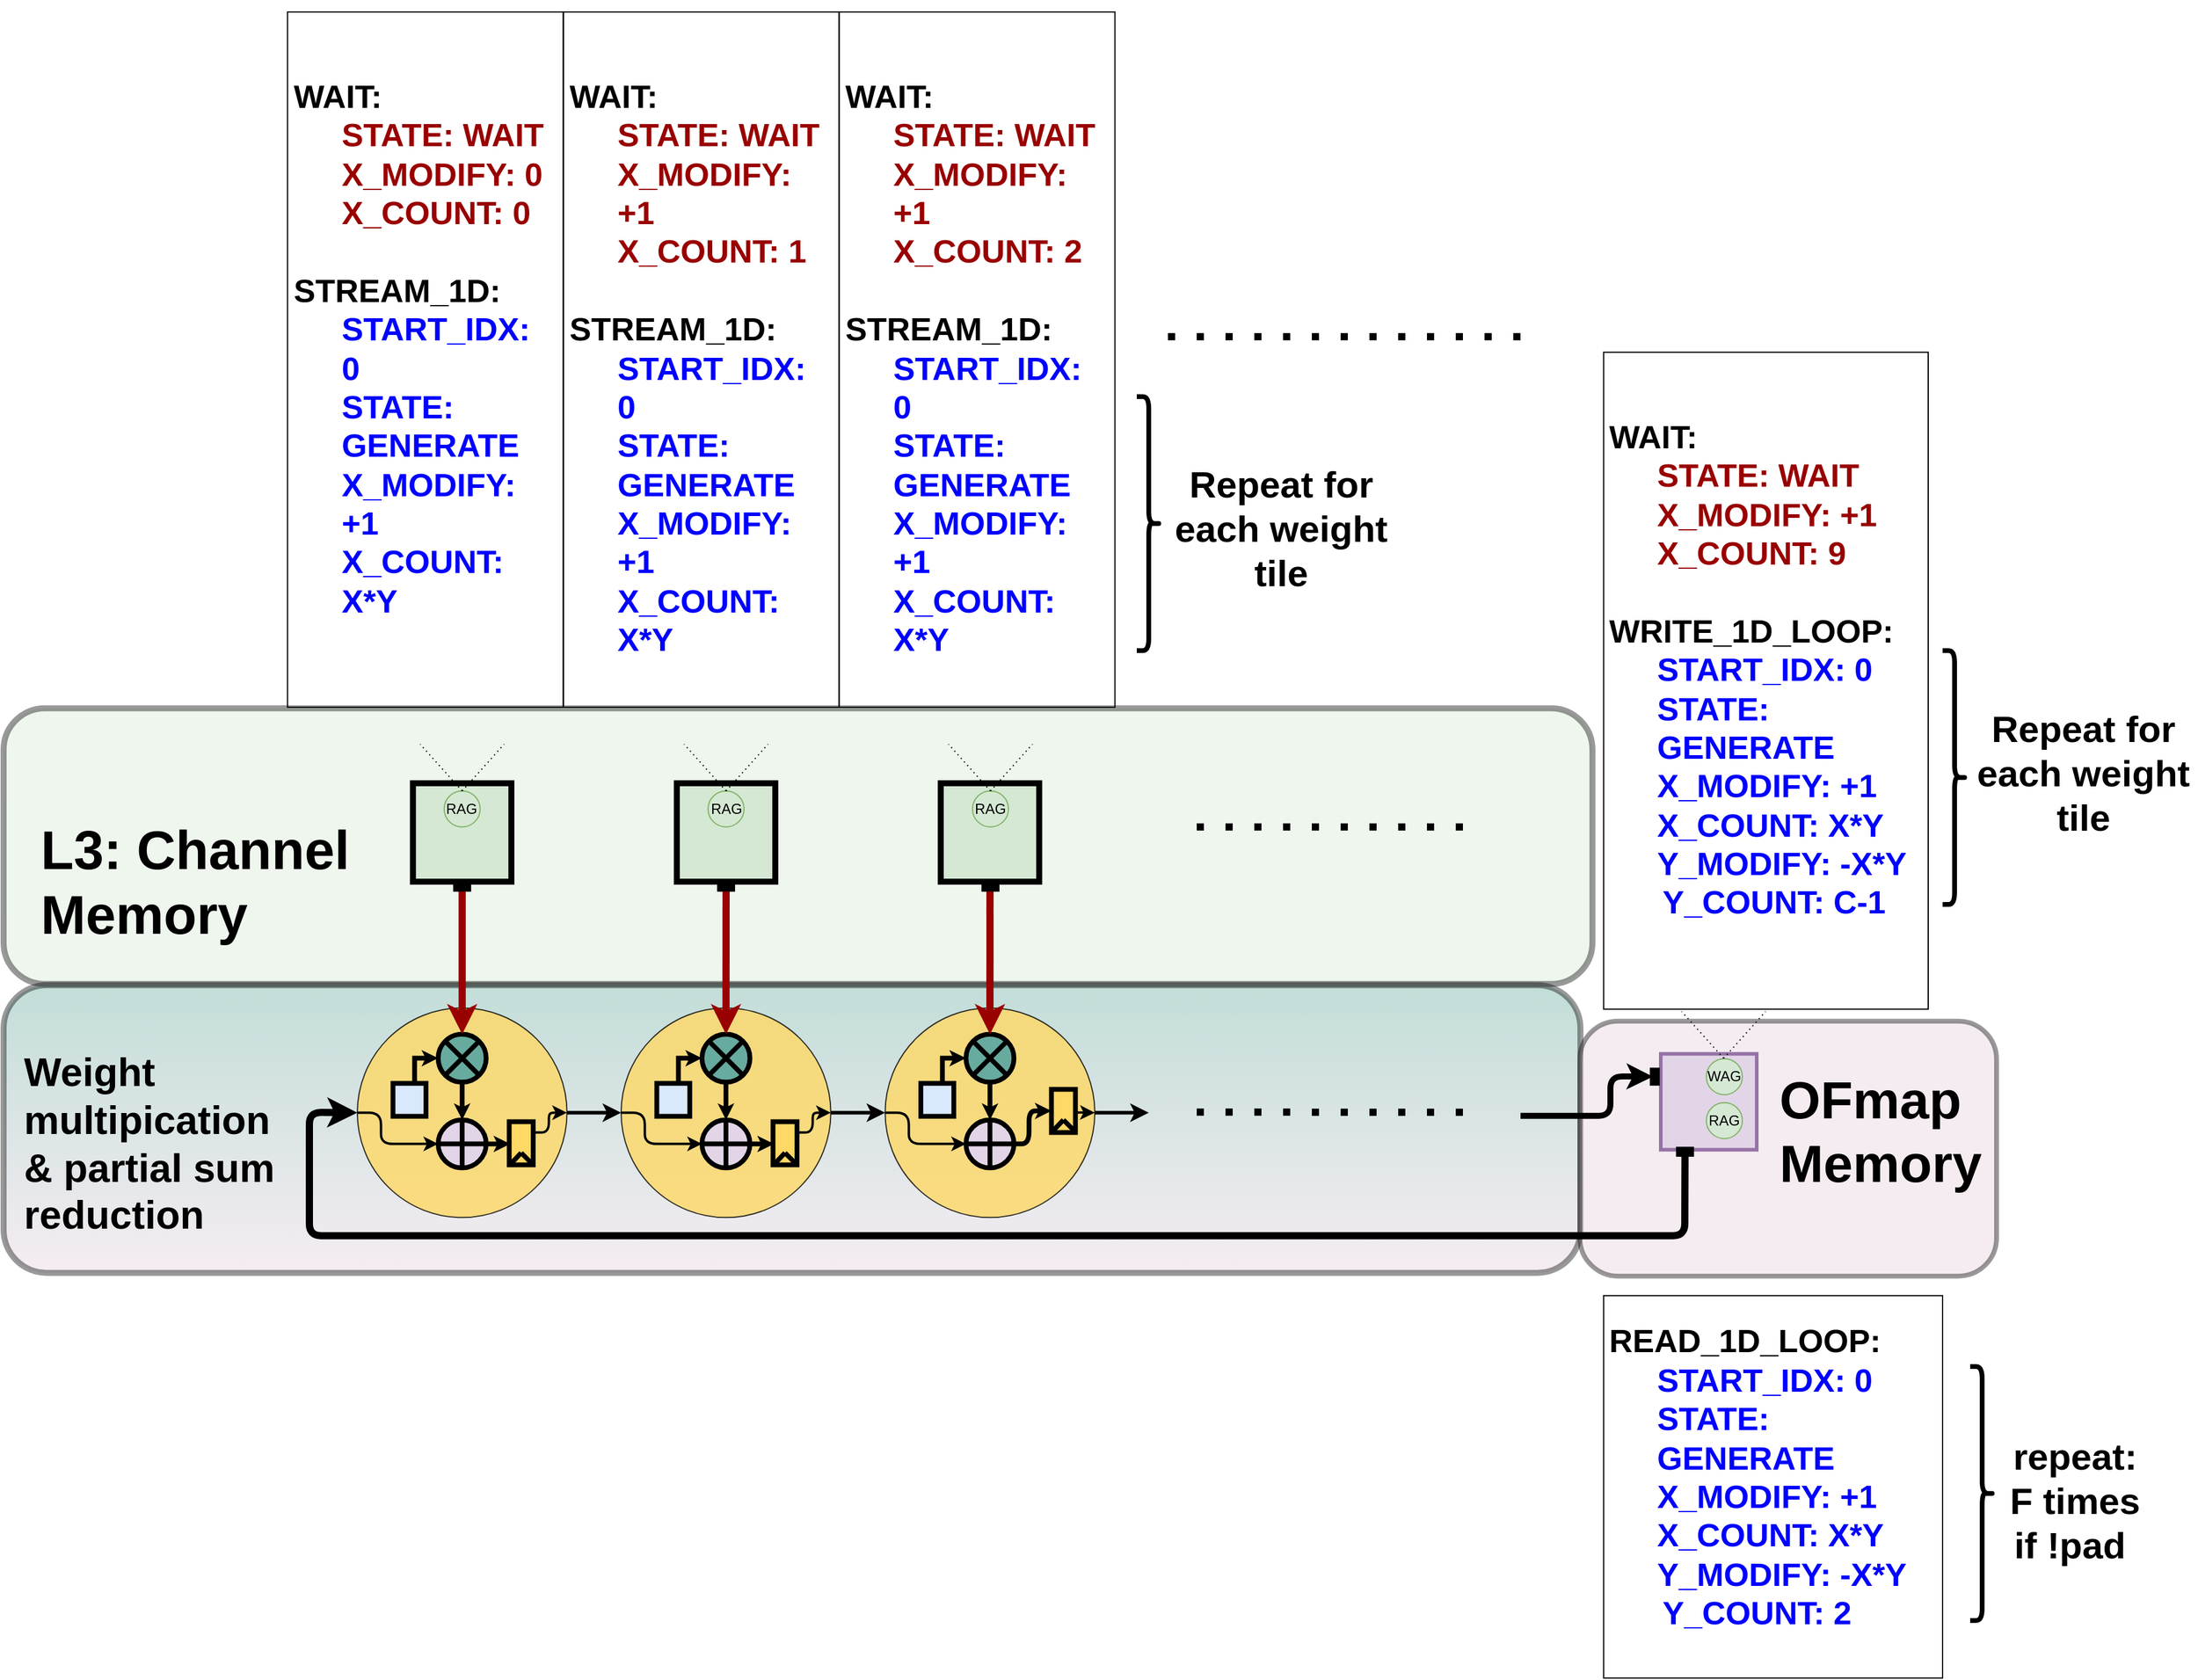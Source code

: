 <mxfile>
    <diagram id="Q9lgVFQ91r3VEU0-MLSn" name="Page-1">
        <mxGraphModel dx="14222" dy="4464" grid="1" gridSize="10" guides="1" tooltips="1" connect="1" arrows="1" fold="1" page="1" pageScale="1" pageWidth="850" pageHeight="1100" math="0" shadow="0">
            <root>
                <mxCell id="0"/>
                <mxCell id="1" parent="0"/>
                <mxCell id="2" value="&lt;br style=&quot;font-size: 27px&quot;&gt;&lt;br style=&quot;font-size: 27px&quot;&gt;WAIT:&lt;br style=&quot;font-size: 27px&quot;&gt;&lt;blockquote style=&quot;margin: 0px 0px 0px 40px ; border: none ; padding: 0px ; font-size: 27px&quot;&gt;&lt;font color=&quot;#990000&quot;&gt;&lt;font style=&quot;font-size: 27px&quot;&gt;STATE:&amp;nbsp;&lt;/font&gt;&lt;span style=&quot;font-size: 27px&quot;&gt;WAIT&lt;/span&gt;&lt;font style=&quot;font-size: 27px&quot;&gt;&lt;br style=&quot;font-size: 27px&quot;&gt;X_MODIFY: +1&lt;br style=&quot;font-size: 27px&quot;&gt;X_COUNT: 9&lt;/font&gt;&lt;/font&gt;&lt;/blockquote&gt;&lt;br style=&quot;font-size: 27px&quot;&gt;WRITE_1D_LOOP:&lt;br style=&quot;font-size: 27px&quot;&gt;&#9;&lt;blockquote style=&quot;margin: 0px 0px 0px 40px ; border: none ; padding: 0px ; font-size: 27px&quot;&gt;&lt;font color=&quot;#0000ff&quot; style=&quot;font-size: 27px&quot;&gt;START_IDX: 0&lt;br style=&quot;font-size: 27px&quot;&gt;STATE: GENERATE&lt;br style=&quot;font-size: 27px&quot;&gt;X_MODIFY: +1&lt;br style=&quot;font-size: 27px&quot;&gt;X_COUNT: X*Y&lt;/font&gt;&lt;/blockquote&gt;&lt;blockquote style=&quot;margin: 0px 0px 0px 40px ; border: none ; padding: 0px ; font-size: 27px&quot;&gt;&lt;span style=&quot;color: rgb(0 , 0 , 255) ; font-size: 27px&quot;&gt;Y_MODIFY: -X*Y&lt;/span&gt;&lt;/blockquote&gt;&lt;span style=&quot;color: rgb(0 , 0 , 255) ; font-size: 27px&quot;&gt;&amp;nbsp; &amp;nbsp; &amp;nbsp; Y_COUNT: C-1&lt;/span&gt;&lt;font color=&quot;#0000ff&quot; style=&quot;font-size: 27px&quot;&gt;&lt;br style=&quot;font-size: 27px&quot;&gt;&lt;/font&gt;&lt;span style=&quot;font-size: 27px&quot;&gt;&#9;&lt;/span&gt;" style="text;html=1;strokeColor=default;fillColor=none;spacing=5;spacingTop=-20;whiteSpace=wrap;overflow=hidden;rounded=0;sketch=0;fontSize=27;fontStyle=1" parent="1" vertex="1">
                    <mxGeometry x="-10455.68" y="-2086.15" width="270.68" height="548" as="geometry"/>
                </mxCell>
                <mxCell id="3" value="" style="shape=curlyBracket;whiteSpace=wrap;html=1;rounded=1;flipH=1;sketch=0;strokeColor=default;fillColor=#FFD966;fontSize=25;strokeWidth=4;" parent="1" vertex="1">
                    <mxGeometry x="-10845" y="-2049.15" width="20" height="211.84" as="geometry"/>
                </mxCell>
                <mxCell id="4" value="Repeat for each weight tile" style="text;html=1;strokeColor=none;fillColor=none;align=center;verticalAlign=middle;whiteSpace=wrap;rounded=0;sketch=0;fontSize=31;fontStyle=1" parent="1" vertex="1">
                    <mxGeometry x="-10819" y="-1947.31" width="189" height="17.31" as="geometry"/>
                </mxCell>
                <mxCell id="5" value="" style="rounded=1;whiteSpace=wrap;html=1;fillColor=#d5e8d4;opacity=40;strokeColor=#000000;glass=0;strokeWidth=5;" parent="1" vertex="1">
                    <mxGeometry x="-11790" y="-1789.15" width="1325" height="230" as="geometry"/>
                </mxCell>
                <mxCell id="6" value="" style="rounded=1;whiteSpace=wrap;html=1;fillColor=#67AB9F;opacity=40;strokeColor=#000000;glass=0;strokeWidth=5;gradientColor=#E6D0DE;gradientDirection=south;" parent="1" vertex="1">
                    <mxGeometry x="-11790" y="-1558.15" width="1315" height="240" as="geometry"/>
                </mxCell>
                <mxCell id="7" value="" style="whiteSpace=wrap;html=1;aspect=fixed;fillColor=#d5e8d4;strokeColor=#000000;strokeWidth=5;" parent="1" vertex="1">
                    <mxGeometry x="-11448.65" y="-1726.59" width="82.11" height="82.11" as="geometry"/>
                </mxCell>
                <mxCell id="8" value="L3: Channel Memory" style="text;html=1;strokeColor=none;fillColor=none;align=left;verticalAlign=middle;whiteSpace=wrap;rounded=0;glass=0;fontSize=45;strokeWidth=5;fontStyle=1" parent="1" vertex="1">
                    <mxGeometry x="-11761.24" y="-1739.15" width="270" height="190" as="geometry"/>
                </mxCell>
                <mxCell id="9" value="&lt;font style=&quot;font-size: 33px;&quot;&gt;Weight multipication &amp;amp;&amp;nbsp;partial sum reduction&lt;/font&gt;" style="text;html=1;strokeColor=none;fillColor=none;align=left;verticalAlign=middle;whiteSpace=wrap;rounded=0;glass=0;fontSize=33;strokeWidth=5;fontStyle=1" parent="1" vertex="1">
                    <mxGeometry x="-11775" y="-1490.84" width="243.49" height="130" as="geometry"/>
                </mxCell>
                <mxCell id="10" value="" style="rounded=1;whiteSpace=wrap;html=1;fillColor=#E6D0DE;opacity=40;strokeColor=#000000;glass=0;strokeWidth=4;rotation=90;" parent="1" vertex="1">
                    <mxGeometry x="-10408.14" y="-1595.53" width="212.8" height="347.5" as="geometry"/>
                </mxCell>
                <mxCell id="11" value="" style="whiteSpace=wrap;html=1;aspect=fixed;fillColor=#e1d5e7;strokeColor=#9673a6;strokeWidth=3;rotation=90;fontSize=17;horizontal=0;fontStyle=1" parent="1" vertex="1">
                    <mxGeometry x="-10408" y="-1500.84" width="80" height="80" as="geometry"/>
                </mxCell>
                <mxCell id="12" value="OFmap Memory" style="text;html=1;strokeColor=none;fillColor=none;align=left;verticalAlign=middle;whiteSpace=wrap;rounded=0;glass=0;fontSize=44;strokeWidth=5;fontStyle=1" parent="1" vertex="1">
                    <mxGeometry x="-10311" y="-1500.84" width="180" height="130" as="geometry"/>
                </mxCell>
                <mxCell id="13" value="" style="group" parent="1" vertex="1" connectable="0">
                    <mxGeometry x="-11495" y="-1539.15" width="615.0" height="174.83" as="geometry"/>
                </mxCell>
                <mxCell id="14" value="" style="ellipse;whiteSpace=wrap;html=1;aspect=fixed;fontSize=30;strokeColor=#000000;fillColor=#FFD966;opacity=80;" parent="13" vertex="1">
                    <mxGeometry width="174.83" height="174.83" as="geometry"/>
                </mxCell>
                <mxCell id="15" value="" style="ellipse;whiteSpace=wrap;html=1;aspect=fixed;fillColor=#67AB9F;strokeWidth=4;strokeColor=#000000;" parent="13" vertex="1">
                    <mxGeometry x="67.41" y="21.91" width="40" height="40" as="geometry"/>
                </mxCell>
                <mxCell id="16" value="" style="endArrow=none;html=1;rounded=0;strokeColor=#000000;strokeWidth=4;exitX=0;exitY=0;exitDx=0;exitDy=0;entryX=1;entryY=1;entryDx=0;entryDy=0;" parent="13" source="15" target="15" edge="1">
                    <mxGeometry width="50" height="50" relative="1" as="geometry">
                        <mxPoint x="72.41" y="53.66" as="sourcePoint"/>
                        <mxPoint x="97.41" y="22.41" as="targetPoint"/>
                    </mxGeometry>
                </mxCell>
                <mxCell id="17" value="" style="endArrow=none;html=1;rounded=0;strokeColor=#000000;strokeWidth=4;exitX=0;exitY=1;exitDx=0;exitDy=0;entryX=1;entryY=0;entryDx=0;entryDy=0;" parent="13" source="15" target="15" edge="1">
                    <mxGeometry width="50" height="50" relative="1" as="geometry">
                        <mxPoint x="28.268" y="-1.518" as="sourcePoint"/>
                        <mxPoint x="56.721" y="33.623" as="targetPoint"/>
                    </mxGeometry>
                </mxCell>
                <mxCell id="18" style="edgeStyle=orthogonalEdgeStyle;rounded=0;jumpStyle=none;jumpSize=6;orthogonalLoop=1;jettySize=auto;html=1;entryX=0;entryY=0.5;entryDx=0;entryDy=0;startArrow=none;startFill=0;endArrow=classic;endFill=1;startSize=1;endSize=1;strokeColor=#000000;strokeWidth=4;" parent="13" source="19" target="15" edge="1">
                    <mxGeometry relative="1" as="geometry">
                        <Array as="points">
                            <mxPoint x="47.74" y="42.41"/>
                        </Array>
                    </mxGeometry>
                </mxCell>
                <mxCell id="19" value="" style="whiteSpace=wrap;html=1;aspect=fixed;fillColor=#dae8fc;strokeColor=#000000;strokeWidth=4;" parent="13" vertex="1">
                    <mxGeometry x="29.74" y="62.91" width="27.5" height="27.5" as="geometry"/>
                </mxCell>
                <mxCell id="20" value="" style="ellipse;whiteSpace=wrap;html=1;aspect=fixed;fillColor=#e1d5e7;strokeColor=#000000;strokeWidth=4;" parent="13" vertex="1">
                    <mxGeometry x="67.41" y="93.41" width="40" height="40" as="geometry"/>
                </mxCell>
                <mxCell id="21" value="" style="endArrow=none;html=1;rounded=0;strokeColor=#000000;entryX=0.5;entryY=0;entryDx=0;entryDy=0;exitX=0.5;exitY=1;exitDx=0;exitDy=0;strokeWidth=4;" parent="13" source="20" target="20" edge="1">
                    <mxGeometry width="50" height="50" relative="1" as="geometry">
                        <mxPoint x="67.41" y="68.41" as="sourcePoint"/>
                        <mxPoint x="117.41" y="18.41" as="targetPoint"/>
                    </mxGeometry>
                </mxCell>
                <mxCell id="22" style="edgeStyle=orthogonalEdgeStyle;rounded=0;jumpStyle=none;jumpSize=6;orthogonalLoop=1;jettySize=auto;html=1;entryX=0.5;entryY=0;entryDx=0;entryDy=0;startArrow=none;startFill=0;endArrow=classic;endFill=1;startSize=1;endSize=1;strokeColor=#000000;strokeWidth=4;" parent="13" source="15" target="20" edge="1">
                    <mxGeometry relative="1" as="geometry"/>
                </mxCell>
                <mxCell id="23" value="" style="endArrow=none;html=1;rounded=0;strokeColor=#000000;entryX=0;entryY=0.5;entryDx=0;entryDy=0;exitX=1;exitY=0.5;exitDx=0;exitDy=0;strokeWidth=4;" parent="13" source="20" target="20" edge="1">
                    <mxGeometry width="50" height="50" relative="1" as="geometry">
                        <mxPoint x="117.41" y="-31.59" as="sourcePoint"/>
                        <mxPoint x="117.41" y="-91.59" as="targetPoint"/>
                    </mxGeometry>
                </mxCell>
                <mxCell id="24" style="edgeStyle=orthogonalEdgeStyle;rounded=1;orthogonalLoop=1;jettySize=auto;html=1;exitX=1;exitY=0.25;exitDx=0;exitDy=0;entryX=1;entryY=0.5;entryDx=0;entryDy=0;fontSize=30;fontColor=#990000;startArrow=none;startFill=0;endArrow=classic;endFill=1;strokeWidth=2;" parent="13" source="25" target="14" edge="1">
                    <mxGeometry relative="1" as="geometry">
                        <Array as="points">
                            <mxPoint x="159.74" y="104.41"/>
                            <mxPoint x="159.74" y="87.41"/>
                        </Array>
                    </mxGeometry>
                </mxCell>
                <mxCell id="25" value="" style="rounded=0;whiteSpace=wrap;html=1;glass=0;strokeColor=#000000;strokeWidth=4;fillColor=#FFD966;" parent="13" vertex="1">
                    <mxGeometry x="126.66" y="94.91" width="20" height="36" as="geometry"/>
                </mxCell>
                <mxCell id="26" value="" style="endArrow=none;html=1;rounded=0;startSize=1;endSize=1;strokeColor=#000000;strokeWidth=4;jumpStyle=none;jumpSize=6;" parent="13" edge="1">
                    <mxGeometry width="50" height="50" relative="1" as="geometry">
                        <mxPoint x="126.66" y="131.41" as="sourcePoint"/>
                        <mxPoint x="136.66" y="120.91" as="targetPoint"/>
                    </mxGeometry>
                </mxCell>
                <mxCell id="27" value="" style="endArrow=none;html=1;rounded=0;startSize=1;endSize=1;strokeColor=#000000;strokeWidth=4;jumpStyle=none;jumpSize=6;" parent="13" edge="1">
                    <mxGeometry width="50" height="50" relative="1" as="geometry">
                        <mxPoint x="136.66" y="120.91" as="sourcePoint"/>
                        <mxPoint x="146.66" y="130.91" as="targetPoint"/>
                    </mxGeometry>
                </mxCell>
                <mxCell id="28" style="edgeStyle=orthogonalEdgeStyle;rounded=0;jumpStyle=none;jumpSize=6;orthogonalLoop=1;jettySize=auto;html=1;entryX=0;entryY=0.5;entryDx=0;entryDy=0;startArrow=none;startFill=0;endArrow=classic;endFill=1;startSize=1;endSize=1;strokeColor=#000000;strokeWidth=4;" parent="13" source="20" target="25" edge="1">
                    <mxGeometry relative="1" as="geometry"/>
                </mxCell>
                <mxCell id="29" style="rounded=1;orthogonalLoop=1;jettySize=auto;html=1;exitX=0;exitY=0.5;exitDx=0;exitDy=0;entryX=0;entryY=0.5;entryDx=0;entryDy=0;fontSize=30;fontColor=#990000;startArrow=none;startFill=0;endArrow=classic;endFill=1;strokeWidth=2;edgeStyle=orthogonalEdgeStyle;" parent="13" source="14" target="20" edge="1">
                    <mxGeometry relative="1" as="geometry">
                        <Array as="points">
                            <mxPoint x="19.74" y="87.41"/>
                            <mxPoint x="19.74" y="113.41"/>
                        </Array>
                    </mxGeometry>
                </mxCell>
                <mxCell id="30" value="" style="group" parent="13" vertex="1" connectable="0">
                    <mxGeometry x="220.0" width="174.83" height="174.83" as="geometry"/>
                </mxCell>
                <mxCell id="31" value="" style="ellipse;whiteSpace=wrap;html=1;aspect=fixed;fontSize=30;strokeColor=#000000;fillColor=#FFD966;opacity=80;" parent="30" vertex="1">
                    <mxGeometry width="174.83" height="174.83" as="geometry"/>
                </mxCell>
                <mxCell id="32" value="" style="ellipse;whiteSpace=wrap;html=1;aspect=fixed;fillColor=#67AB9F;strokeWidth=4;strokeColor=#000000;" parent="30" vertex="1">
                    <mxGeometry x="67.41" y="21.91" width="40" height="40" as="geometry"/>
                </mxCell>
                <mxCell id="33" value="" style="endArrow=none;html=1;rounded=0;strokeColor=#000000;strokeWidth=4;exitX=0;exitY=0;exitDx=0;exitDy=0;entryX=1;entryY=1;entryDx=0;entryDy=0;" parent="30" source="32" target="32" edge="1">
                    <mxGeometry width="50" height="50" relative="1" as="geometry">
                        <mxPoint x="72.41" y="53.66" as="sourcePoint"/>
                        <mxPoint x="97.41" y="22.41" as="targetPoint"/>
                    </mxGeometry>
                </mxCell>
                <mxCell id="34" value="" style="endArrow=none;html=1;rounded=0;strokeColor=#000000;strokeWidth=4;exitX=0;exitY=1;exitDx=0;exitDy=0;entryX=1;entryY=0;entryDx=0;entryDy=0;" parent="30" source="32" target="32" edge="1">
                    <mxGeometry width="50" height="50" relative="1" as="geometry">
                        <mxPoint x="28.268" y="-1.518" as="sourcePoint"/>
                        <mxPoint x="56.721" y="33.623" as="targetPoint"/>
                    </mxGeometry>
                </mxCell>
                <mxCell id="35" style="edgeStyle=orthogonalEdgeStyle;rounded=0;jumpStyle=none;jumpSize=6;orthogonalLoop=1;jettySize=auto;html=1;entryX=0;entryY=0.5;entryDx=0;entryDy=0;startArrow=none;startFill=0;endArrow=classic;endFill=1;startSize=1;endSize=1;strokeColor=#000000;strokeWidth=4;" parent="30" source="36" target="32" edge="1">
                    <mxGeometry relative="1" as="geometry">
                        <Array as="points">
                            <mxPoint x="47.74" y="42.41"/>
                        </Array>
                    </mxGeometry>
                </mxCell>
                <mxCell id="36" value="" style="whiteSpace=wrap;html=1;aspect=fixed;fillColor=#dae8fc;strokeColor=#000000;strokeWidth=4;" parent="30" vertex="1">
                    <mxGeometry x="29.74" y="62.91" width="27.5" height="27.5" as="geometry"/>
                </mxCell>
                <mxCell id="37" value="" style="ellipse;whiteSpace=wrap;html=1;aspect=fixed;fillColor=#e1d5e7;strokeColor=#000000;strokeWidth=4;" parent="30" vertex="1">
                    <mxGeometry x="67.41" y="93.41" width="40" height="40" as="geometry"/>
                </mxCell>
                <mxCell id="38" value="" style="endArrow=none;html=1;rounded=0;strokeColor=#000000;entryX=0.5;entryY=0;entryDx=0;entryDy=0;exitX=0.5;exitY=1;exitDx=0;exitDy=0;strokeWidth=4;" parent="30" source="37" target="37" edge="1">
                    <mxGeometry width="50" height="50" relative="1" as="geometry">
                        <mxPoint x="67.41" y="68.41" as="sourcePoint"/>
                        <mxPoint x="117.41" y="18.41" as="targetPoint"/>
                    </mxGeometry>
                </mxCell>
                <mxCell id="39" style="edgeStyle=orthogonalEdgeStyle;rounded=0;jumpStyle=none;jumpSize=6;orthogonalLoop=1;jettySize=auto;html=1;entryX=0.5;entryY=0;entryDx=0;entryDy=0;startArrow=none;startFill=0;endArrow=classic;endFill=1;startSize=1;endSize=1;strokeColor=#000000;strokeWidth=4;" parent="30" source="32" target="37" edge="1">
                    <mxGeometry relative="1" as="geometry"/>
                </mxCell>
                <mxCell id="40" value="" style="endArrow=none;html=1;rounded=0;strokeColor=#000000;entryX=0;entryY=0.5;entryDx=0;entryDy=0;exitX=1;exitY=0.5;exitDx=0;exitDy=0;strokeWidth=4;" parent="30" source="37" target="37" edge="1">
                    <mxGeometry width="50" height="50" relative="1" as="geometry">
                        <mxPoint x="117.41" y="-31.59" as="sourcePoint"/>
                        <mxPoint x="117.41" y="-91.59" as="targetPoint"/>
                    </mxGeometry>
                </mxCell>
                <mxCell id="41" style="edgeStyle=orthogonalEdgeStyle;rounded=1;orthogonalLoop=1;jettySize=auto;html=1;exitX=1;exitY=0.25;exitDx=0;exitDy=0;entryX=1;entryY=0.5;entryDx=0;entryDy=0;fontSize=30;fontColor=#990000;startArrow=none;startFill=0;endArrow=classic;endFill=1;strokeWidth=2;" parent="30" source="42" target="31" edge="1">
                    <mxGeometry relative="1" as="geometry">
                        <Array as="points">
                            <mxPoint x="159.74" y="104.41"/>
                            <mxPoint x="159.74" y="87.41"/>
                        </Array>
                    </mxGeometry>
                </mxCell>
                <mxCell id="42" value="" style="rounded=0;whiteSpace=wrap;html=1;glass=0;strokeColor=#000000;strokeWidth=4;fillColor=#FFD966;" parent="30" vertex="1">
                    <mxGeometry x="126.66" y="94.91" width="20" height="36" as="geometry"/>
                </mxCell>
                <mxCell id="43" value="" style="endArrow=none;html=1;rounded=0;startSize=1;endSize=1;strokeColor=#000000;strokeWidth=4;jumpStyle=none;jumpSize=6;" parent="30" edge="1">
                    <mxGeometry width="50" height="50" relative="1" as="geometry">
                        <mxPoint x="126.66" y="131.41" as="sourcePoint"/>
                        <mxPoint x="136.66" y="120.91" as="targetPoint"/>
                    </mxGeometry>
                </mxCell>
                <mxCell id="44" value="" style="endArrow=none;html=1;rounded=0;startSize=1;endSize=1;strokeColor=#000000;strokeWidth=4;jumpStyle=none;jumpSize=6;" parent="30" edge="1">
                    <mxGeometry width="50" height="50" relative="1" as="geometry">
                        <mxPoint x="136.66" y="120.91" as="sourcePoint"/>
                        <mxPoint x="146.66" y="130.91" as="targetPoint"/>
                    </mxGeometry>
                </mxCell>
                <mxCell id="45" style="edgeStyle=orthogonalEdgeStyle;rounded=0;jumpStyle=none;jumpSize=6;orthogonalLoop=1;jettySize=auto;html=1;entryX=0;entryY=0.5;entryDx=0;entryDy=0;startArrow=none;startFill=0;endArrow=classic;endFill=1;startSize=1;endSize=1;strokeColor=#000000;strokeWidth=4;" parent="30" source="37" target="42" edge="1">
                    <mxGeometry relative="1" as="geometry"/>
                </mxCell>
                <mxCell id="46" style="rounded=1;orthogonalLoop=1;jettySize=auto;html=1;exitX=0;exitY=0.5;exitDx=0;exitDy=0;entryX=0;entryY=0.5;entryDx=0;entryDy=0;fontSize=30;fontColor=#990000;startArrow=none;startFill=0;endArrow=classic;endFill=1;strokeWidth=2;edgeStyle=orthogonalEdgeStyle;" parent="30" source="31" target="37" edge="1">
                    <mxGeometry relative="1" as="geometry">
                        <Array as="points">
                            <mxPoint x="19.74" y="87.41"/>
                            <mxPoint x="19.74" y="113.41"/>
                        </Array>
                    </mxGeometry>
                </mxCell>
                <mxCell id="47" style="edgeStyle=none;html=1;strokeColor=#000000;strokeWidth=3;entryX=0;entryY=0.5;entryDx=0;entryDy=0;" parent="13" source="14" target="31" edge="1">
                    <mxGeometry relative="1" as="geometry">
                        <mxPoint x="200.0" y="87.415" as="targetPoint"/>
                    </mxGeometry>
                </mxCell>
                <mxCell id="48" style="edgeStyle=none;html=1;strokeColor=#000000;strokeWidth=3;entryX=0;entryY=0.5;entryDx=0;entryDy=0;exitX=1;exitY=0.5;exitDx=0;exitDy=0;" parent="13" source="31" target="50" edge="1">
                    <mxGeometry relative="1" as="geometry">
                        <mxPoint x="420.17" y="87.415" as="targetPoint"/>
                        <mxPoint x="395.0" y="87.415" as="sourcePoint"/>
                    </mxGeometry>
                </mxCell>
                <mxCell id="49" value="" style="group" parent="13" vertex="1" connectable="0">
                    <mxGeometry x="440.17" width="174.83" height="174.83" as="geometry"/>
                </mxCell>
                <mxCell id="50" value="" style="ellipse;whiteSpace=wrap;html=1;aspect=fixed;fontSize=30;strokeColor=#000000;fillColor=#FFD966;opacity=80;" parent="49" vertex="1">
                    <mxGeometry width="174.83" height="174.83" as="geometry"/>
                </mxCell>
                <mxCell id="51" value="" style="ellipse;whiteSpace=wrap;html=1;aspect=fixed;fillColor=#67AB9F;strokeWidth=4;strokeColor=#000000;" parent="49" vertex="1">
                    <mxGeometry x="67.41" y="21.91" width="40" height="40" as="geometry"/>
                </mxCell>
                <mxCell id="52" value="" style="endArrow=none;html=1;rounded=0;strokeColor=#000000;strokeWidth=4;exitX=0;exitY=0;exitDx=0;exitDy=0;entryX=1;entryY=1;entryDx=0;entryDy=0;" parent="49" source="51" target="51" edge="1">
                    <mxGeometry width="50" height="50" relative="1" as="geometry">
                        <mxPoint x="72.41" y="53.66" as="sourcePoint"/>
                        <mxPoint x="97.41" y="22.41" as="targetPoint"/>
                    </mxGeometry>
                </mxCell>
                <mxCell id="53" value="" style="endArrow=none;html=1;rounded=0;strokeColor=#000000;strokeWidth=4;exitX=0;exitY=1;exitDx=0;exitDy=0;entryX=1;entryY=0;entryDx=0;entryDy=0;" parent="49" source="51" target="51" edge="1">
                    <mxGeometry width="50" height="50" relative="1" as="geometry">
                        <mxPoint x="28.268" y="-1.518" as="sourcePoint"/>
                        <mxPoint x="56.721" y="33.623" as="targetPoint"/>
                    </mxGeometry>
                </mxCell>
                <mxCell id="54" style="edgeStyle=orthogonalEdgeStyle;rounded=0;jumpStyle=none;jumpSize=6;orthogonalLoop=1;jettySize=auto;html=1;entryX=0;entryY=0.5;entryDx=0;entryDy=0;startArrow=none;startFill=0;endArrow=classic;endFill=1;startSize=1;endSize=1;strokeColor=#000000;strokeWidth=4;" parent="49" source="55" target="51" edge="1">
                    <mxGeometry relative="1" as="geometry">
                        <Array as="points">
                            <mxPoint x="47.74" y="42.41"/>
                        </Array>
                    </mxGeometry>
                </mxCell>
                <mxCell id="55" value="" style="whiteSpace=wrap;html=1;aspect=fixed;fillColor=#dae8fc;strokeColor=#000000;strokeWidth=4;" parent="49" vertex="1">
                    <mxGeometry x="29.74" y="62.91" width="27.5" height="27.5" as="geometry"/>
                </mxCell>
                <mxCell id="56" value="" style="ellipse;whiteSpace=wrap;html=1;aspect=fixed;fillColor=#e1d5e7;strokeColor=#000000;strokeWidth=4;" parent="49" vertex="1">
                    <mxGeometry x="67.41" y="93.41" width="40" height="40" as="geometry"/>
                </mxCell>
                <mxCell id="57" value="" style="endArrow=none;html=1;rounded=0;strokeColor=#000000;entryX=0.5;entryY=0;entryDx=0;entryDy=0;exitX=0.5;exitY=1;exitDx=0;exitDy=0;strokeWidth=4;" parent="49" source="56" target="56" edge="1">
                    <mxGeometry width="50" height="50" relative="1" as="geometry">
                        <mxPoint x="67.41" y="68.41" as="sourcePoint"/>
                        <mxPoint x="117.41" y="18.41" as="targetPoint"/>
                    </mxGeometry>
                </mxCell>
                <mxCell id="58" style="edgeStyle=orthogonalEdgeStyle;rounded=0;jumpStyle=none;jumpSize=6;orthogonalLoop=1;jettySize=auto;html=1;entryX=0.5;entryY=0;entryDx=0;entryDy=0;startArrow=none;startFill=0;endArrow=classic;endFill=1;startSize=1;endSize=1;strokeColor=#000000;strokeWidth=4;" parent="49" source="51" target="56" edge="1">
                    <mxGeometry relative="1" as="geometry"/>
                </mxCell>
                <mxCell id="59" value="" style="endArrow=none;html=1;rounded=0;strokeColor=#000000;entryX=0;entryY=0.5;entryDx=0;entryDy=0;exitX=1;exitY=0.5;exitDx=0;exitDy=0;strokeWidth=4;" parent="49" source="56" target="56" edge="1">
                    <mxGeometry width="50" height="50" relative="1" as="geometry">
                        <mxPoint x="117.41" y="-31.59" as="sourcePoint"/>
                        <mxPoint x="117.41" y="-91.59" as="targetPoint"/>
                    </mxGeometry>
                </mxCell>
                <mxCell id="60" style="edgeStyle=orthogonalEdgeStyle;rounded=1;orthogonalLoop=1;jettySize=auto;html=1;exitX=1;exitY=0.5;exitDx=0;exitDy=0;entryX=1;entryY=0.5;entryDx=0;entryDy=0;fontSize=30;fontColor=#990000;startArrow=none;startFill=0;endArrow=classic;endFill=1;strokeWidth=2;" parent="49" source="61" target="50" edge="1">
                    <mxGeometry relative="1" as="geometry">
                        <Array as="points">
                            <mxPoint x="147" y="87"/>
                            <mxPoint x="160" y="87"/>
                        </Array>
                    </mxGeometry>
                </mxCell>
                <mxCell id="61" value="" style="rounded=0;whiteSpace=wrap;html=1;glass=0;strokeColor=#000000;strokeWidth=4;fillColor=#FFD966;" parent="49" vertex="1">
                    <mxGeometry x="138.66" y="67.91" width="20" height="36" as="geometry"/>
                </mxCell>
                <mxCell id="62" value="" style="endArrow=none;html=1;rounded=0;startSize=1;endSize=1;strokeColor=#000000;strokeWidth=4;jumpStyle=none;jumpSize=6;" parent="49" edge="1">
                    <mxGeometry width="50" height="50" relative="1" as="geometry">
                        <mxPoint x="138.66" y="103.91" as="sourcePoint"/>
                        <mxPoint x="148.66" y="93.41" as="targetPoint"/>
                    </mxGeometry>
                </mxCell>
                <mxCell id="63" value="" style="endArrow=none;html=1;rounded=0;startSize=1;endSize=1;strokeColor=#000000;strokeWidth=4;jumpStyle=none;jumpSize=6;" parent="49" edge="1">
                    <mxGeometry width="50" height="50" relative="1" as="geometry">
                        <mxPoint x="148.66" y="93.41" as="sourcePoint"/>
                        <mxPoint x="158.66" y="103.41" as="targetPoint"/>
                    </mxGeometry>
                </mxCell>
                <mxCell id="64" style="edgeStyle=orthogonalEdgeStyle;rounded=1;jumpStyle=none;jumpSize=6;orthogonalLoop=1;jettySize=auto;html=1;entryX=0;entryY=0.5;entryDx=0;entryDy=0;startArrow=none;startFill=0;endArrow=classic;endFill=1;startSize=1;endSize=1;strokeColor=#000000;strokeWidth=4;" parent="49" source="56" target="61" edge="1">
                    <mxGeometry relative="1" as="geometry">
                        <Array as="points">
                            <mxPoint x="120" y="113"/>
                            <mxPoint x="120" y="86"/>
                        </Array>
                    </mxGeometry>
                </mxCell>
                <mxCell id="65" style="rounded=1;orthogonalLoop=1;jettySize=auto;html=1;exitX=0;exitY=0.5;exitDx=0;exitDy=0;entryX=0;entryY=0.5;entryDx=0;entryDy=0;fontSize=30;fontColor=#990000;startArrow=none;startFill=0;endArrow=classic;endFill=1;strokeWidth=2;edgeStyle=orthogonalEdgeStyle;" parent="49" source="50" target="56" edge="1">
                    <mxGeometry relative="1" as="geometry">
                        <Array as="points">
                            <mxPoint x="19.74" y="87.41"/>
                            <mxPoint x="19.74" y="113.41"/>
                        </Array>
                    </mxGeometry>
                </mxCell>
                <mxCell id="66" style="edgeStyle=none;html=1;strokeColor=#000000;strokeWidth=3;entryX=0;entryY=0.5;entryDx=0;entryDy=0;exitX=1;exitY=0.5;exitDx=0;exitDy=0;" parent="1" source="50" edge="1">
                    <mxGeometry relative="1" as="geometry">
                        <mxPoint x="-10835.0" y="-1451.735" as="targetPoint"/>
                        <mxPoint x="-10880.0" y="-1451.995" as="sourcePoint"/>
                    </mxGeometry>
                </mxCell>
                <mxCell id="67" style="edgeStyle=none;html=1;entryX=0.5;entryY=0;entryDx=0;entryDy=0;fontSize=24;strokeColor=#990000;strokeWidth=6;startArrow=none;" parent="1" source="73" target="15" edge="1">
                    <mxGeometry relative="1" as="geometry"/>
                </mxCell>
                <mxCell id="68" value="" style="whiteSpace=wrap;html=1;aspect=fixed;fillColor=#d5e8d4;strokeColor=#000000;strokeWidth=5;" parent="1" vertex="1">
                    <mxGeometry x="-11228.56" y="-1726.59" width="82.11" height="82.11" as="geometry"/>
                </mxCell>
                <mxCell id="69" style="edgeStyle=none;html=1;entryX=0.5;entryY=0;entryDx=0;entryDy=0;fontSize=24;strokeColor=#990000;strokeWidth=6;startArrow=none;" parent="1" source="75" target="32" edge="1">
                    <mxGeometry relative="1" as="geometry">
                        <mxPoint x="-11187.59" y="-1519.15" as="targetPoint"/>
                        <mxPoint x="-11187.501" y="-1641.98" as="sourcePoint"/>
                    </mxGeometry>
                </mxCell>
                <mxCell id="70" value="" style="whiteSpace=wrap;html=1;aspect=fixed;fillColor=#d5e8d4;strokeColor=#000000;strokeWidth=5;" parent="1" vertex="1">
                    <mxGeometry x="-11008.47" y="-1726.59" width="82.11" height="82.11" as="geometry"/>
                </mxCell>
                <mxCell id="71" style="edgeStyle=none;html=1;entryX=0.5;entryY=0;entryDx=0;entryDy=0;fontSize=24;strokeColor=#990000;strokeWidth=6;" parent="1" source="70" target="51" edge="1">
                    <mxGeometry relative="1" as="geometry">
                        <mxPoint x="-10962.59" y="-1517.24" as="targetPoint"/>
                    </mxGeometry>
                </mxCell>
                <mxCell id="72" value="" style="edgeStyle=none;html=1;entryX=0.5;entryY=0;entryDx=0;entryDy=0;fontSize=24;strokeColor=#990000;strokeWidth=3;endArrow=none;" parent="1" source="7" target="73" edge="1">
                    <mxGeometry relative="1" as="geometry">
                        <mxPoint x="-11407.594" y="-1644.48" as="sourcePoint"/>
                        <mxPoint x="-11407.59" y="-1517.24" as="targetPoint"/>
                    </mxGeometry>
                </mxCell>
                <mxCell id="73" value="" style="whiteSpace=wrap;html=1;fillColor=#d5e8d4;strokeColor=#000000;strokeWidth=5;" parent="1" vertex="1">
                    <mxGeometry x="-11412.59" y="-1641.98" width="10" height="3.33" as="geometry"/>
                </mxCell>
                <mxCell id="74" value="" style="edgeStyle=none;html=1;entryX=0.5;entryY=0;entryDx=0;entryDy=0;fontSize=24;strokeColor=#990000;strokeWidth=3;endArrow=none;" parent="1" source="68" edge="1">
                    <mxGeometry relative="1" as="geometry">
                        <mxPoint x="-11187.5" y="-1644.48" as="targetPoint"/>
                        <mxPoint x="-11187.526" y="-1644.48" as="sourcePoint"/>
                    </mxGeometry>
                </mxCell>
                <mxCell id="75" value="" style="whiteSpace=wrap;html=1;fillColor=#d5e8d4;strokeColor=#000000;strokeWidth=5;" parent="1" vertex="1">
                    <mxGeometry x="-11192.5" y="-1641.98" width="10" height="3.33" as="geometry"/>
                </mxCell>
                <mxCell id="76" value="" style="edgeStyle=none;html=1;entryX=0.5;entryY=0;entryDx=0;entryDy=0;fontSize=24;strokeColor=#990000;strokeWidth=5;startArrow=none;endArrow=none;" parent="1" target="75" edge="1">
                    <mxGeometry relative="1" as="geometry">
                        <mxPoint x="-11187.59" y="-1517.24" as="targetPoint"/>
                        <mxPoint x="-11187.501" y="-1641.98" as="sourcePoint"/>
                    </mxGeometry>
                </mxCell>
                <mxCell id="77" value="" style="whiteSpace=wrap;html=1;fillColor=#d5e8d4;strokeColor=#000000;strokeWidth=5;" parent="1" vertex="1">
                    <mxGeometry x="-10972" y="-1641.98" width="10" height="3.33" as="geometry"/>
                </mxCell>
                <mxCell id="78" style="edgeStyle=none;html=1;fontSize=24;strokeColor=#000000;strokeWidth=6;entryX=0;entryY=0.5;entryDx=0;entryDy=0;exitX=0.5;exitY=1;exitDx=0;exitDy=0;" parent="1" source="80" target="14" edge="1">
                    <mxGeometry relative="1" as="geometry">
                        <mxPoint x="-9385" y="-1589.15" as="sourcePoint"/>
                        <Array as="points">
                            <mxPoint x="-10388" y="-1349.15"/>
                            <mxPoint x="-11535" y="-1349.15"/>
                            <mxPoint x="-11535" y="-1452.15"/>
                        </Array>
                    </mxGeometry>
                </mxCell>
                <mxCell id="79" value="" style="whiteSpace=wrap;html=1;fillColor=#d5e8d4;strokeColor=#000000;strokeWidth=5;rotation=90;" parent="1" vertex="1">
                    <mxGeometry x="-10418" y="-1483.48" width="10" height="3.33" as="geometry"/>
                </mxCell>
                <mxCell id="80" value="" style="whiteSpace=wrap;html=1;fillColor=#d5e8d4;strokeColor=#000000;strokeWidth=5;rotation=0;" parent="1" vertex="1">
                    <mxGeometry x="-10392.8" y="-1420.84" width="10" height="3.33" as="geometry"/>
                </mxCell>
                <mxCell id="81" value="RAG" style="ellipse;whiteSpace=wrap;html=1;aspect=fixed;sketch=0;fillColor=#d5e8d4;strokeColor=#82b366;" parent="1" vertex="1">
                    <mxGeometry x="-11422.59" y="-1720.15" width="30" height="30" as="geometry"/>
                </mxCell>
                <mxCell id="82" value="" style="endArrow=none;dashed=1;html=1;dashPattern=1 3;strokeWidth=1;exitX=0.5;exitY=0;exitDx=0;exitDy=0;jumpSize=0;" parent="1" source="81" edge="1">
                    <mxGeometry width="50" height="50" relative="1" as="geometry">
                        <mxPoint x="-11322.59" y="-1669.15" as="sourcePoint"/>
                        <mxPoint x="-11442.59" y="-1759.15" as="targetPoint"/>
                    </mxGeometry>
                </mxCell>
                <mxCell id="83" value="" style="endArrow=none;dashed=1;html=1;dashPattern=1 3;strokeWidth=1;exitX=0.5;exitY=0;exitDx=0;exitDy=0;jumpSize=0;" parent="1" source="81" edge="1">
                    <mxGeometry width="50" height="50" relative="1" as="geometry">
                        <mxPoint x="-11397.59" y="-1710.15" as="sourcePoint"/>
                        <mxPoint x="-11372.59" y="-1759.15" as="targetPoint"/>
                    </mxGeometry>
                </mxCell>
                <mxCell id="84" value="RAG" style="ellipse;whiteSpace=wrap;html=1;aspect=fixed;sketch=0;fillColor=#d5e8d4;strokeColor=#82b366;" parent="1" vertex="1">
                    <mxGeometry x="-11202.5" y="-1720.15" width="30" height="30" as="geometry"/>
                </mxCell>
                <mxCell id="85" value="" style="endArrow=none;dashed=1;html=1;dashPattern=1 3;strokeWidth=1;exitX=0.5;exitY=0;exitDx=0;exitDy=0;jumpSize=0;" parent="1" source="84" edge="1">
                    <mxGeometry width="50" height="50" relative="1" as="geometry">
                        <mxPoint x="-11102.5" y="-1669.15" as="sourcePoint"/>
                        <mxPoint x="-11222.5" y="-1759.15" as="targetPoint"/>
                    </mxGeometry>
                </mxCell>
                <mxCell id="86" value="" style="endArrow=none;dashed=1;html=1;dashPattern=1 3;strokeWidth=1;exitX=0.5;exitY=0;exitDx=0;exitDy=0;jumpSize=0;" parent="1" source="84" edge="1">
                    <mxGeometry width="50" height="50" relative="1" as="geometry">
                        <mxPoint x="-11177.5" y="-1710.15" as="sourcePoint"/>
                        <mxPoint x="-11152.5" y="-1759.15" as="targetPoint"/>
                    </mxGeometry>
                </mxCell>
                <mxCell id="87" value="RAG" style="ellipse;whiteSpace=wrap;html=1;aspect=fixed;sketch=0;fillColor=#d5e8d4;strokeColor=#82b366;" parent="1" vertex="1">
                    <mxGeometry x="-10982" y="-1720.15" width="30" height="30" as="geometry"/>
                </mxCell>
                <mxCell id="88" value="" style="endArrow=none;dashed=1;html=1;dashPattern=1 3;strokeWidth=1;exitX=0.5;exitY=0;exitDx=0;exitDy=0;jumpSize=0;" parent="1" source="87" edge="1">
                    <mxGeometry width="50" height="50" relative="1" as="geometry">
                        <mxPoint x="-10882" y="-1669.15" as="sourcePoint"/>
                        <mxPoint x="-11002" y="-1759.15" as="targetPoint"/>
                    </mxGeometry>
                </mxCell>
                <mxCell id="89" value="" style="endArrow=none;dashed=1;html=1;dashPattern=1 3;strokeWidth=1;exitX=0.5;exitY=0;exitDx=0;exitDy=0;jumpSize=0;" parent="1" source="87" edge="1">
                    <mxGeometry width="50" height="50" relative="1" as="geometry">
                        <mxPoint x="-10957" y="-1710.15" as="sourcePoint"/>
                        <mxPoint x="-10932" y="-1759.15" as="targetPoint"/>
                    </mxGeometry>
                </mxCell>
                <mxCell id="90" value="&lt;b&gt;&lt;br style=&quot;font-size: 27px&quot;&gt;&lt;br style=&quot;font-size: 27px&quot;&gt;WAIT:&lt;br style=&quot;font-size: 27px&quot;&gt;&lt;/b&gt;&lt;blockquote style=&quot;margin: 0px 0px 0px 40px ; border: none ; padding: 0px ; font-size: 27px&quot;&gt;&lt;font style=&quot;font-size: 27px&quot; color=&quot;#990000&quot;&gt;&lt;b&gt;STATE: WAIT&lt;br style=&quot;font-size: 27px&quot;&gt;X_MODIFY: +1&lt;br style=&quot;font-size: 27px&quot;&gt;X_COUNT: 1&lt;/b&gt;&lt;/font&gt;&lt;/blockquote&gt;&lt;b&gt;&lt;br style=&quot;font-size: 27px&quot;&gt;STREAM_1D:&lt;br style=&quot;font-size: 27px&quot;&gt;&#9;&lt;/b&gt;&lt;blockquote style=&quot;margin: 0px 0px 0px 40px ; border: none ; padding: 0px ; font-size: 27px&quot;&gt;&lt;font color=&quot;#0000ff&quot; style=&quot;font-size: 27px&quot;&gt;&lt;b&gt;START_IDX:&amp;nbsp;&lt;/b&gt;&lt;/font&gt;&lt;/blockquote&gt;&lt;blockquote style=&quot;margin: 0px 0px 0px 40px ; border: none ; padding: 0px ; font-size: 27px&quot;&gt;&lt;font color=&quot;#0000ff&quot; style=&quot;font-size: 27px&quot;&gt;&lt;b&gt;0&lt;br style=&quot;font-size: 27px&quot;&gt;STATE: GENERATE&lt;br style=&quot;font-size: 27px&quot;&gt;X_MODIFY: +1&lt;br style=&quot;font-size: 27px&quot;&gt;X_COUNT: X*Y&lt;/b&gt;&lt;/font&gt;&lt;/blockquote&gt;&lt;blockquote style=&quot;margin: 0px 0px 0px 40px ; border: none ; padding: 0px ; font-size: 27px&quot;&gt;&lt;b&gt;&lt;br style=&quot;font-size: 27px&quot;&gt;&lt;/b&gt;&lt;/blockquote&gt;&lt;font color=&quot;#0000ff&quot; style=&quot;font-size: 27px&quot;&gt;&lt;b&gt;&lt;span style=&quot;font-size: 27px&quot;&gt;&#9;&lt;/span&gt;&lt;br style=&quot;font-size: 27px&quot;&gt;&lt;/b&gt;&lt;/font&gt;&lt;span style=&quot;font-size: 27px&quot;&gt;&#9;&lt;/span&gt;" style="text;html=1;strokeColor=default;fillColor=none;spacing=5;spacingTop=-20;whiteSpace=wrap;overflow=hidden;rounded=0;sketch=0;fontSize=27;" parent="1" vertex="1">
                    <mxGeometry x="-11323.22" y="-2370" width="230" height="580" as="geometry"/>
                </mxCell>
                <mxCell id="91" value="&lt;b&gt;&lt;br style=&quot;font-size: 27px&quot;&gt;&lt;br style=&quot;font-size: 27px&quot;&gt;WAIT:&lt;br style=&quot;font-size: 27px&quot;&gt;&lt;/b&gt;&lt;blockquote style=&quot;margin: 0px 0px 0px 40px ; border: none ; padding: 0px ; font-size: 27px&quot;&gt;&lt;font style=&quot;font-size: 27px&quot; color=&quot;#990000&quot;&gt;&lt;b&gt;STATE: WAIT&lt;br style=&quot;font-size: 27px&quot;&gt;X_MODIFY: +1&lt;br style=&quot;font-size: 27px&quot;&gt;X_COUNT: 2&lt;/b&gt;&lt;/font&gt;&lt;/blockquote&gt;&lt;b&gt;&lt;br style=&quot;font-size: 27px&quot;&gt;STREAM_1D:&lt;br style=&quot;font-size: 27px&quot;&gt;&#9;&lt;/b&gt;&lt;blockquote style=&quot;margin: 0px 0px 0px 40px ; border: none ; padding: 0px ; font-size: 27px&quot;&gt;&lt;font color=&quot;#0000ff&quot; style=&quot;font-size: 27px&quot;&gt;&lt;b&gt;START_IDX:&amp;nbsp;&lt;/b&gt;&lt;/font&gt;&lt;/blockquote&gt;&lt;blockquote style=&quot;margin: 0px 0px 0px 40px ; border: none ; padding: 0px ; font-size: 27px&quot;&gt;&lt;font color=&quot;#0000ff&quot; style=&quot;font-size: 27px&quot;&gt;&lt;b&gt;0&lt;br&gt;STATE: GENERATE&lt;br style=&quot;font-size: 27px&quot;&gt;X_MODIFY: +1&lt;br style=&quot;font-size: 27px&quot;&gt;X_COUNT: X*Y&lt;/b&gt;&lt;/font&gt;&lt;/blockquote&gt;&lt;blockquote style=&quot;margin: 0px 0px 0px 40px ; border: none ; padding: 0px ; font-size: 27px&quot;&gt;&lt;b&gt;&lt;br style=&quot;font-size: 27px&quot;&gt;&lt;/b&gt;&lt;/blockquote&gt;&lt;font color=&quot;#0000ff&quot; style=&quot;font-size: 27px&quot;&gt;&lt;b&gt;&lt;span style=&quot;font-size: 27px&quot;&gt;&#9;&lt;/span&gt;&lt;br style=&quot;font-size: 27px&quot;&gt;&lt;/b&gt;&lt;/font&gt;&lt;span style=&quot;font-size: 27px&quot;&gt;&#9;&lt;/span&gt;" style="text;html=1;strokeColor=default;fillColor=none;spacing=5;spacingTop=-20;whiteSpace=wrap;overflow=hidden;rounded=0;sketch=0;fontSize=27;" parent="1" vertex="1">
                    <mxGeometry x="-11093.22" y="-2370" width="230" height="580" as="geometry"/>
                </mxCell>
                <mxCell id="92" value="" style="endArrow=none;dashed=1;html=1;dashPattern=1 3;strokeWidth=6;fontSize=25;" parent="1" edge="1">
                    <mxGeometry width="50" height="50" relative="1" as="geometry">
                        <mxPoint x="-10795" y="-1690.15" as="sourcePoint"/>
                        <mxPoint x="-10565" y="-1690.15" as="targetPoint"/>
                    </mxGeometry>
                </mxCell>
                <mxCell id="93" value="RAG" style="ellipse;whiteSpace=wrap;html=1;aspect=fixed;sketch=0;fillColor=#d5e8d4;strokeColor=#82b366;" parent="1" vertex="1">
                    <mxGeometry x="-10370" y="-1460.15" width="30" height="30" as="geometry"/>
                </mxCell>
                <mxCell id="94" value="WAG" style="ellipse;whiteSpace=wrap;html=1;aspect=fixed;sketch=0;fillColor=#d5e8d4;strokeColor=#82b366;" parent="1" vertex="1">
                    <mxGeometry x="-10370" y="-1496.81" width="30" height="30" as="geometry"/>
                </mxCell>
                <mxCell id="95" value="" style="endArrow=none;dashed=1;html=1;dashPattern=1 3;strokeWidth=1;exitX=0.5;exitY=0;exitDx=0;exitDy=0;jumpSize=0;" parent="1" edge="1">
                    <mxGeometry width="50" height="50" relative="1" as="geometry">
                        <mxPoint x="-10355.59" y="-1497.15" as="sourcePoint"/>
                        <mxPoint x="-10390.59" y="-1536.15" as="targetPoint"/>
                    </mxGeometry>
                </mxCell>
                <mxCell id="96" value="" style="endArrow=none;dashed=1;html=1;dashPattern=1 3;strokeWidth=1;exitX=0.5;exitY=0;exitDx=0;exitDy=0;jumpSize=0;" parent="1" edge="1">
                    <mxGeometry width="50" height="50" relative="1" as="geometry">
                        <mxPoint x="-10355.59" y="-1497.15" as="sourcePoint"/>
                        <mxPoint x="-10320.59" y="-1536.15" as="targetPoint"/>
                    </mxGeometry>
                </mxCell>
                <mxCell id="97" value="&lt;br&gt;READ_1D_LOOP:&lt;br style=&quot;font-size: 27px&quot;&gt;&#9;&lt;blockquote style=&quot;margin: 0px 0px 0px 40px ; border: none ; padding: 0px ; font-size: 27px&quot;&gt;&lt;font color=&quot;#0000ff&quot; style=&quot;font-size: 27px&quot;&gt;START_IDX: 0&lt;br style=&quot;font-size: 27px&quot;&gt;STATE: GENERATE&lt;br style=&quot;font-size: 27px&quot;&gt;X_MODIFY: +1&lt;br style=&quot;font-size: 27px&quot;&gt;X_COUNT: X*Y&lt;/font&gt;&lt;/blockquote&gt;&lt;blockquote style=&quot;margin: 0px 0px 0px 40px ; border: none ; padding: 0px ; font-size: 27px&quot;&gt;&lt;span style=&quot;color: rgb(0 , 0 , 255) ; font-size: 27px&quot;&gt;Y_MODIFY: -X*Y&lt;/span&gt;&lt;/blockquote&gt;&lt;span style=&quot;color: rgb(0 , 0 , 255) ; font-size: 27px&quot;&gt;&amp;nbsp; &amp;nbsp; &amp;nbsp; Y_COUNT: 2&lt;/span&gt;&lt;font color=&quot;#0000ff&quot; style=&quot;font-size: 27px&quot;&gt;&lt;br style=&quot;font-size: 27px&quot;&gt;&lt;/font&gt;&lt;span style=&quot;font-size: 27px&quot;&gt;&#9;&lt;/span&gt;" style="text;html=1;strokeColor=default;fillColor=none;spacing=5;spacingTop=-20;whiteSpace=wrap;overflow=hidden;rounded=0;sketch=0;fontSize=27;fontStyle=1" parent="1" vertex="1">
                    <mxGeometry x="-10455.68" y="-1299.15" width="282.68" height="319" as="geometry"/>
                </mxCell>
                <mxCell id="98" style="edgeStyle=none;html=1;strokeWidth=5;rounded=1;entryX=0.5;entryY=1;entryDx=0;entryDy=0;" parent="1" target="79" edge="1">
                    <mxGeometry relative="1" as="geometry">
                        <mxPoint x="-10525" y="-1449.15" as="sourcePoint"/>
                        <mxPoint x="-10420" y="-1579.15" as="targetPoint"/>
                        <Array as="points">
                            <mxPoint x="-10450" y="-1449.15"/>
                            <mxPoint x="-10450" y="-1482.15"/>
                        </Array>
                    </mxGeometry>
                </mxCell>
                <mxCell id="99" value="&lt;b&gt;&lt;br style=&quot;font-size: 27px&quot;&gt;&lt;br style=&quot;font-size: 27px&quot;&gt;WAIT:&lt;br style=&quot;font-size: 27px&quot;&gt;&lt;/b&gt;&lt;blockquote style=&quot;margin: 0px 0px 0px 40px ; border: none ; padding: 0px ; font-size: 27px&quot;&gt;&lt;font style=&quot;font-size: 27px&quot; color=&quot;#990000&quot;&gt;&lt;b&gt;STATE: WAIT&lt;br style=&quot;font-size: 27px&quot;&gt;X_MODIFY: 0&lt;/b&gt;&lt;/font&gt;&lt;/blockquote&gt;&lt;blockquote style=&quot;margin: 0px 0px 0px 40px ; border: none ; padding: 0px ; font-size: 27px&quot;&gt;&lt;font style=&quot;font-size: 27px&quot; color=&quot;#990000&quot;&gt;&lt;b&gt;X_COUNT: 0&lt;/b&gt;&lt;/font&gt;&lt;/blockquote&gt;&lt;b&gt;&lt;br style=&quot;font-size: 27px&quot;&gt;STREAM_1D:&lt;br style=&quot;font-size: 27px&quot;&gt;&#9;&lt;/b&gt;&lt;blockquote style=&quot;margin: 0px 0px 0px 40px ; border: none ; padding: 0px ; font-size: 27px&quot;&gt;&lt;font color=&quot;#0000ff&quot; style=&quot;font-size: 27px&quot;&gt;&lt;b&gt;START_IDX: &lt;br&gt;0&lt;br style=&quot;font-size: 27px&quot;&gt;STATE: GENERATE&lt;br style=&quot;font-size: 27px&quot;&gt;X_MODIFY: +1&lt;br style=&quot;font-size: 27px&quot;&gt;X_COUNT: X*Y&lt;/b&gt;&lt;/font&gt;&lt;/blockquote&gt;&lt;blockquote style=&quot;margin: 0px 0px 0px 40px ; border: none ; padding: 0px ; font-size: 27px&quot;&gt;&lt;b&gt;&lt;br style=&quot;font-size: 27px&quot;&gt;&lt;/b&gt;&lt;/blockquote&gt;&lt;font color=&quot;#0000ff&quot; style=&quot;font-size: 27px&quot;&gt;&lt;b&gt;&lt;span style=&quot;font-size: 27px&quot;&gt;&#9;&lt;/span&gt;&lt;br style=&quot;font-size: 27px&quot;&gt;&lt;/b&gt;&lt;/font&gt;&lt;span style=&quot;font-size: 27px&quot;&gt;&#9;&lt;/span&gt;" style="text;html=1;strokeColor=default;fillColor=none;spacing=5;spacingTop=-20;whiteSpace=wrap;overflow=hidden;rounded=0;sketch=0;fontSize=27;" parent="1" vertex="1">
                    <mxGeometry x="-11553.22" y="-2370" width="230" height="580" as="geometry"/>
                </mxCell>
                <mxCell id="100" value="" style="endArrow=none;dashed=1;html=1;dashPattern=1 3;strokeWidth=6;fontSize=25;" parent="1" edge="1">
                    <mxGeometry width="50" height="50" relative="1" as="geometry">
                        <mxPoint x="-10819" y="-2099.15" as="sourcePoint"/>
                        <mxPoint x="-10519" y="-2099.15" as="targetPoint"/>
                    </mxGeometry>
                </mxCell>
                <mxCell id="101" value="" style="endArrow=none;dashed=1;html=1;dashPattern=1 3;strokeWidth=6;fontSize=25;" parent="1" edge="1">
                    <mxGeometry width="50" height="50" relative="1" as="geometry">
                        <mxPoint x="-10795" y="-1452.21" as="sourcePoint"/>
                        <mxPoint x="-10555" y="-1452.15" as="targetPoint"/>
                    </mxGeometry>
                </mxCell>
                <mxCell id="102" value="" style="shape=curlyBracket;whiteSpace=wrap;html=1;rounded=1;flipH=1;sketch=0;strokeColor=default;fillColor=#FFD966;fontSize=25;strokeWidth=4;" parent="1" vertex="1">
                    <mxGeometry x="-10150" y="-1240" width="20" height="211.84" as="geometry"/>
                </mxCell>
                <mxCell id="103" value="repeat:&lt;br style=&quot;font-size: 31px&quot;&gt;F times&lt;br style=&quot;font-size: 31px&quot;&gt;if !pad&amp;nbsp;" style="text;html=1;strokeColor=none;fillColor=none;align=center;verticalAlign=middle;whiteSpace=wrap;rounded=0;sketch=0;fontSize=31;fontStyle=1" parent="1" vertex="1">
                    <mxGeometry x="-10124" y="-1138.16" width="122.54" height="20" as="geometry"/>
                </mxCell>
                <mxCell id="104" value="" style="shape=curlyBracket;whiteSpace=wrap;html=1;rounded=1;flipH=1;sketch=0;strokeColor=default;fillColor=#FFD966;fontSize=25;strokeWidth=4;" parent="1" vertex="1">
                    <mxGeometry x="-10173" y="-1837.31" width="20" height="211.84" as="geometry"/>
                </mxCell>
                <mxCell id="105" value="Repeat for each weight tile" style="text;html=1;strokeColor=none;fillColor=none;align=center;verticalAlign=middle;whiteSpace=wrap;rounded=0;sketch=0;fontSize=31;fontStyle=1" vertex="1" parent="1">
                    <mxGeometry x="-10150" y="-1743.9" width="189" height="17.31" as="geometry"/>
                </mxCell>
            </root>
        </mxGraphModel>
    </diagram>
</mxfile>
